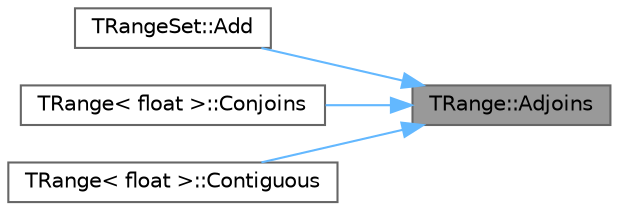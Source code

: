 digraph "TRange::Adjoins"
{
 // INTERACTIVE_SVG=YES
 // LATEX_PDF_SIZE
  bgcolor="transparent";
  edge [fontname=Helvetica,fontsize=10,labelfontname=Helvetica,labelfontsize=10];
  node [fontname=Helvetica,fontsize=10,shape=box,height=0.2,width=0.4];
  rankdir="RL";
  Node1 [id="Node000001",label="TRange::Adjoins",height=0.2,width=0.4,color="gray40", fillcolor="grey60", style="filled", fontcolor="black",tooltip="Check whether this range adjoins to another."];
  Node1 -> Node2 [id="edge1_Node000001_Node000002",dir="back",color="steelblue1",style="solid",tooltip=" "];
  Node2 [id="Node000002",label="TRangeSet::Add",height=0.2,width=0.4,color="grey40", fillcolor="white", style="filled",URL="$df/df2/classTRangeSet.html#ac431bef0c0f97e9942cb09b3e82dc26f",tooltip="Adds a range to the set."];
  Node1 -> Node3 [id="edge2_Node000001_Node000003",dir="back",color="steelblue1",style="solid",tooltip=" "];
  Node3 [id="Node000003",label="TRange\< float \>::Conjoins",height=0.2,width=0.4,color="grey40", fillcolor="white", style="filled",URL="$d0/d01/classTRange.html#ad7b6beb45b76ef800b6052bf11d5ed15",tooltip=" "];
  Node1 -> Node4 [id="edge3_Node000001_Node000004",dir="back",color="steelblue1",style="solid",tooltip=" "];
  Node4 [id="Node000004",label="TRange\< float \>::Contiguous",height=0.2,width=0.4,color="grey40", fillcolor="white", style="filled",URL="$d0/d01/classTRange.html#a7a4cd30c277c73c2d9739d18f8d0b04f",tooltip=" "];
}
